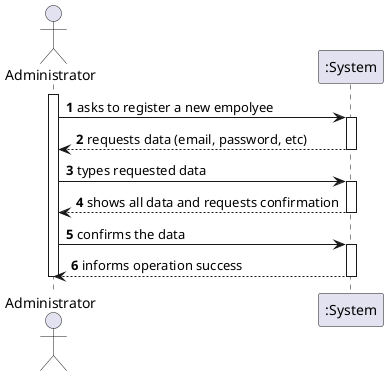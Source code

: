 @startuml
autonumber
actor "Administrator" as admin

activate admin
admin -> ":System" : asks to register a new empolyee
activate ":System"
":System" --> admin : requests data (email, password, etc)
deactivate ":System"

admin -> ":System" : types requested data
activate ":System"
":System" --> admin : shows all data and requests confirmation
deactivate ":System"

admin -> ":System" : confirms the data
activate ":System"
":System" --> admin : informs operation success
deactivate ":System"

deactivate admin

@enduml